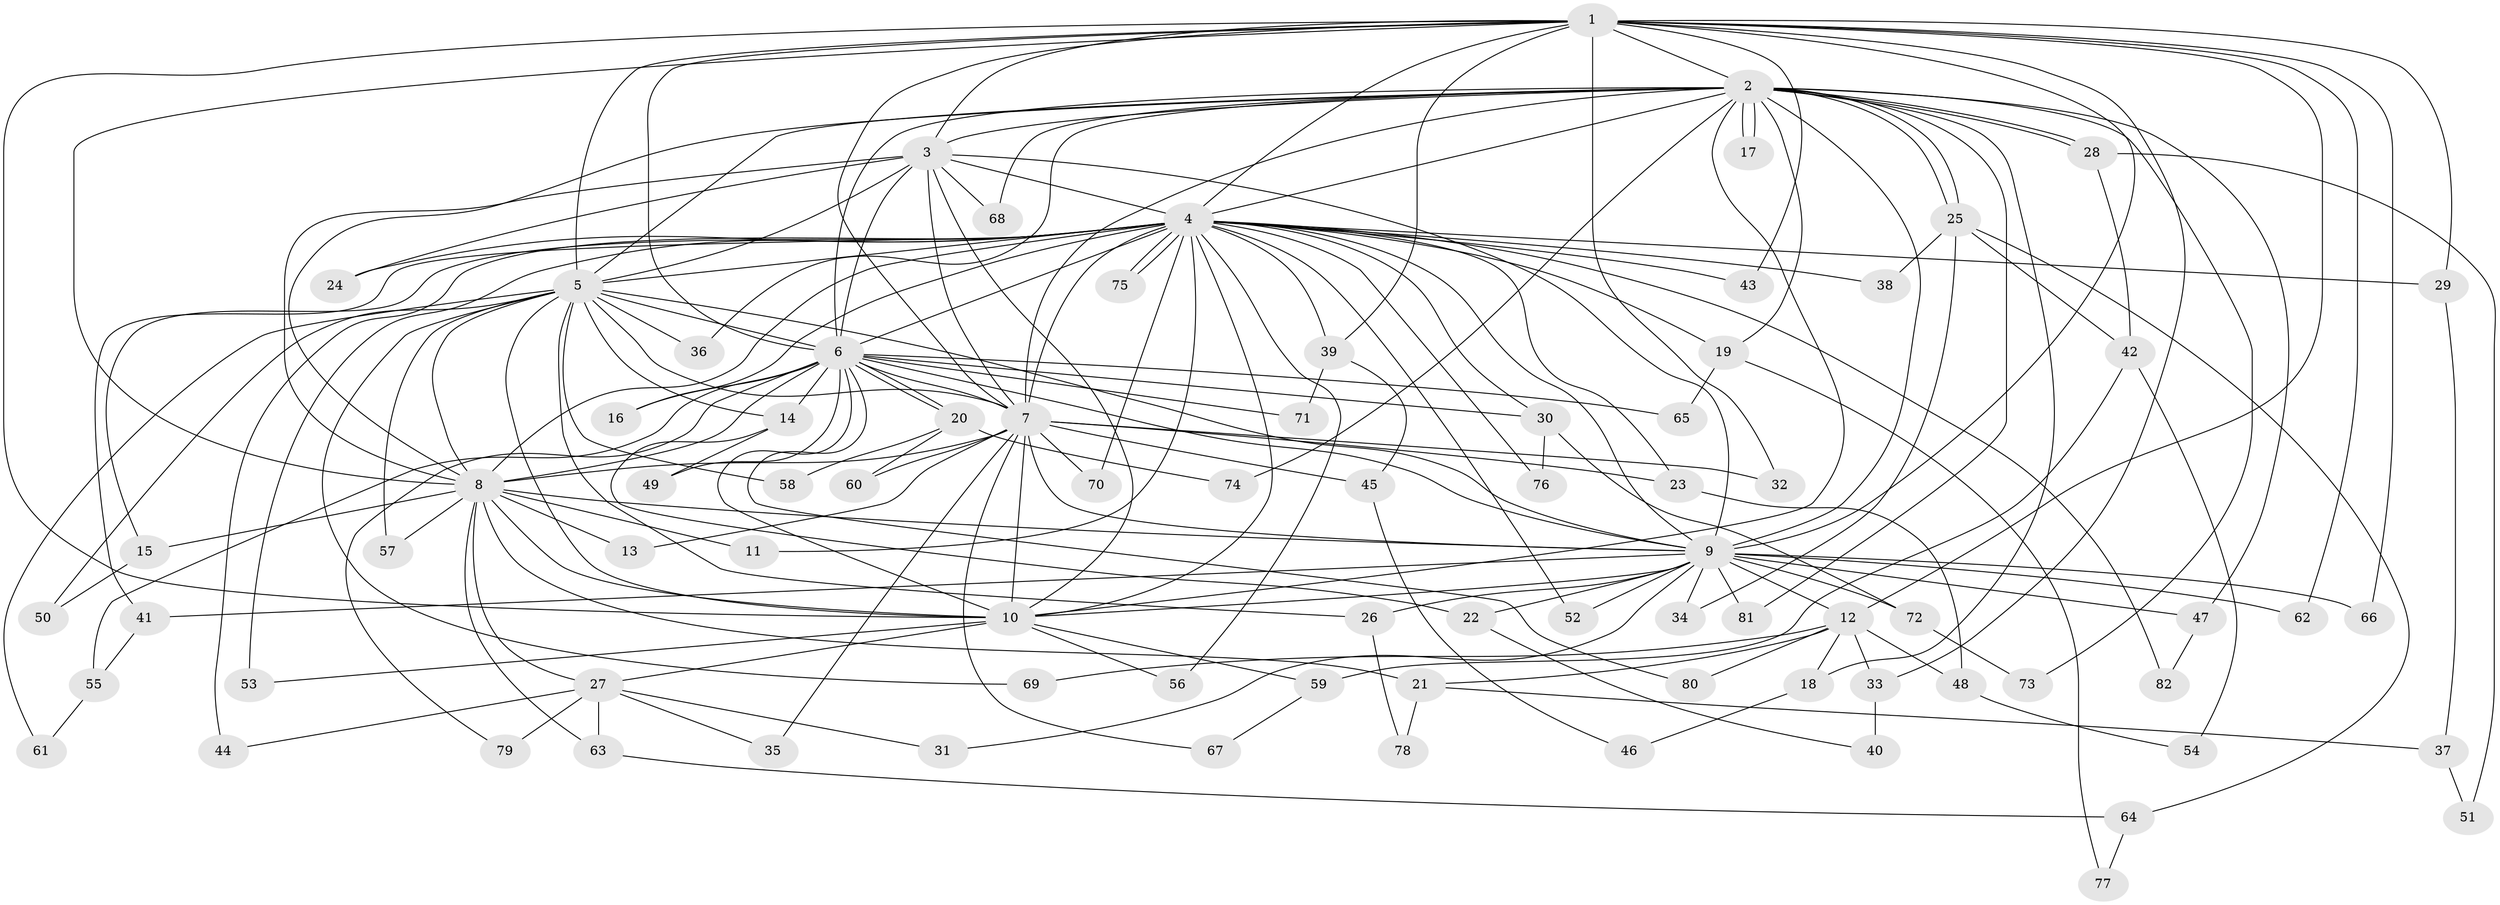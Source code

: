 // Generated by graph-tools (version 1.1) at 2025/45/03/09/25 04:45:57]
// undirected, 82 vertices, 189 edges
graph export_dot {
graph [start="1"]
  node [color=gray90,style=filled];
  1;
  2;
  3;
  4;
  5;
  6;
  7;
  8;
  9;
  10;
  11;
  12;
  13;
  14;
  15;
  16;
  17;
  18;
  19;
  20;
  21;
  22;
  23;
  24;
  25;
  26;
  27;
  28;
  29;
  30;
  31;
  32;
  33;
  34;
  35;
  36;
  37;
  38;
  39;
  40;
  41;
  42;
  43;
  44;
  45;
  46;
  47;
  48;
  49;
  50;
  51;
  52;
  53;
  54;
  55;
  56;
  57;
  58;
  59;
  60;
  61;
  62;
  63;
  64;
  65;
  66;
  67;
  68;
  69;
  70;
  71;
  72;
  73;
  74;
  75;
  76;
  77;
  78;
  79;
  80;
  81;
  82;
  1 -- 2;
  1 -- 3;
  1 -- 4;
  1 -- 5;
  1 -- 6;
  1 -- 7;
  1 -- 8;
  1 -- 9;
  1 -- 10;
  1 -- 12;
  1 -- 29;
  1 -- 32;
  1 -- 33;
  1 -- 39;
  1 -- 43;
  1 -- 62;
  1 -- 66;
  2 -- 3;
  2 -- 4;
  2 -- 5;
  2 -- 6;
  2 -- 7;
  2 -- 8;
  2 -- 9;
  2 -- 10;
  2 -- 17;
  2 -- 17;
  2 -- 18;
  2 -- 19;
  2 -- 25;
  2 -- 25;
  2 -- 28;
  2 -- 28;
  2 -- 36;
  2 -- 47;
  2 -- 68;
  2 -- 73;
  2 -- 74;
  2 -- 81;
  3 -- 4;
  3 -- 5;
  3 -- 6;
  3 -- 7;
  3 -- 8;
  3 -- 9;
  3 -- 10;
  3 -- 24;
  3 -- 68;
  4 -- 5;
  4 -- 6;
  4 -- 7;
  4 -- 8;
  4 -- 9;
  4 -- 10;
  4 -- 11;
  4 -- 15;
  4 -- 16;
  4 -- 19;
  4 -- 23;
  4 -- 24;
  4 -- 29;
  4 -- 30;
  4 -- 38;
  4 -- 39;
  4 -- 41;
  4 -- 43;
  4 -- 44;
  4 -- 52;
  4 -- 53;
  4 -- 56;
  4 -- 70;
  4 -- 75;
  4 -- 75;
  4 -- 76;
  4 -- 82;
  5 -- 6;
  5 -- 7;
  5 -- 8;
  5 -- 9;
  5 -- 10;
  5 -- 14;
  5 -- 26;
  5 -- 36;
  5 -- 50;
  5 -- 57;
  5 -- 58;
  5 -- 61;
  5 -- 69;
  6 -- 7;
  6 -- 8;
  6 -- 9;
  6 -- 10;
  6 -- 14;
  6 -- 16;
  6 -- 20;
  6 -- 20;
  6 -- 30;
  6 -- 49;
  6 -- 55;
  6 -- 65;
  6 -- 71;
  6 -- 79;
  6 -- 80;
  7 -- 8;
  7 -- 9;
  7 -- 10;
  7 -- 13;
  7 -- 23;
  7 -- 32;
  7 -- 35;
  7 -- 45;
  7 -- 60;
  7 -- 67;
  7 -- 70;
  8 -- 9;
  8 -- 10;
  8 -- 11;
  8 -- 13;
  8 -- 15;
  8 -- 21;
  8 -- 27;
  8 -- 57;
  8 -- 63;
  9 -- 10;
  9 -- 12;
  9 -- 22;
  9 -- 26;
  9 -- 31;
  9 -- 34;
  9 -- 41;
  9 -- 47;
  9 -- 52;
  9 -- 62;
  9 -- 66;
  9 -- 72;
  9 -- 81;
  10 -- 27;
  10 -- 53;
  10 -- 56;
  10 -- 59;
  12 -- 18;
  12 -- 21;
  12 -- 33;
  12 -- 48;
  12 -- 69;
  12 -- 80;
  14 -- 22;
  14 -- 49;
  15 -- 50;
  18 -- 46;
  19 -- 65;
  19 -- 77;
  20 -- 58;
  20 -- 60;
  20 -- 74;
  21 -- 37;
  21 -- 78;
  22 -- 40;
  23 -- 48;
  25 -- 34;
  25 -- 38;
  25 -- 42;
  25 -- 64;
  26 -- 78;
  27 -- 31;
  27 -- 35;
  27 -- 44;
  27 -- 63;
  27 -- 79;
  28 -- 42;
  28 -- 51;
  29 -- 37;
  30 -- 72;
  30 -- 76;
  33 -- 40;
  37 -- 51;
  39 -- 45;
  39 -- 71;
  41 -- 55;
  42 -- 54;
  42 -- 59;
  45 -- 46;
  47 -- 82;
  48 -- 54;
  55 -- 61;
  59 -- 67;
  63 -- 64;
  64 -- 77;
  72 -- 73;
}
